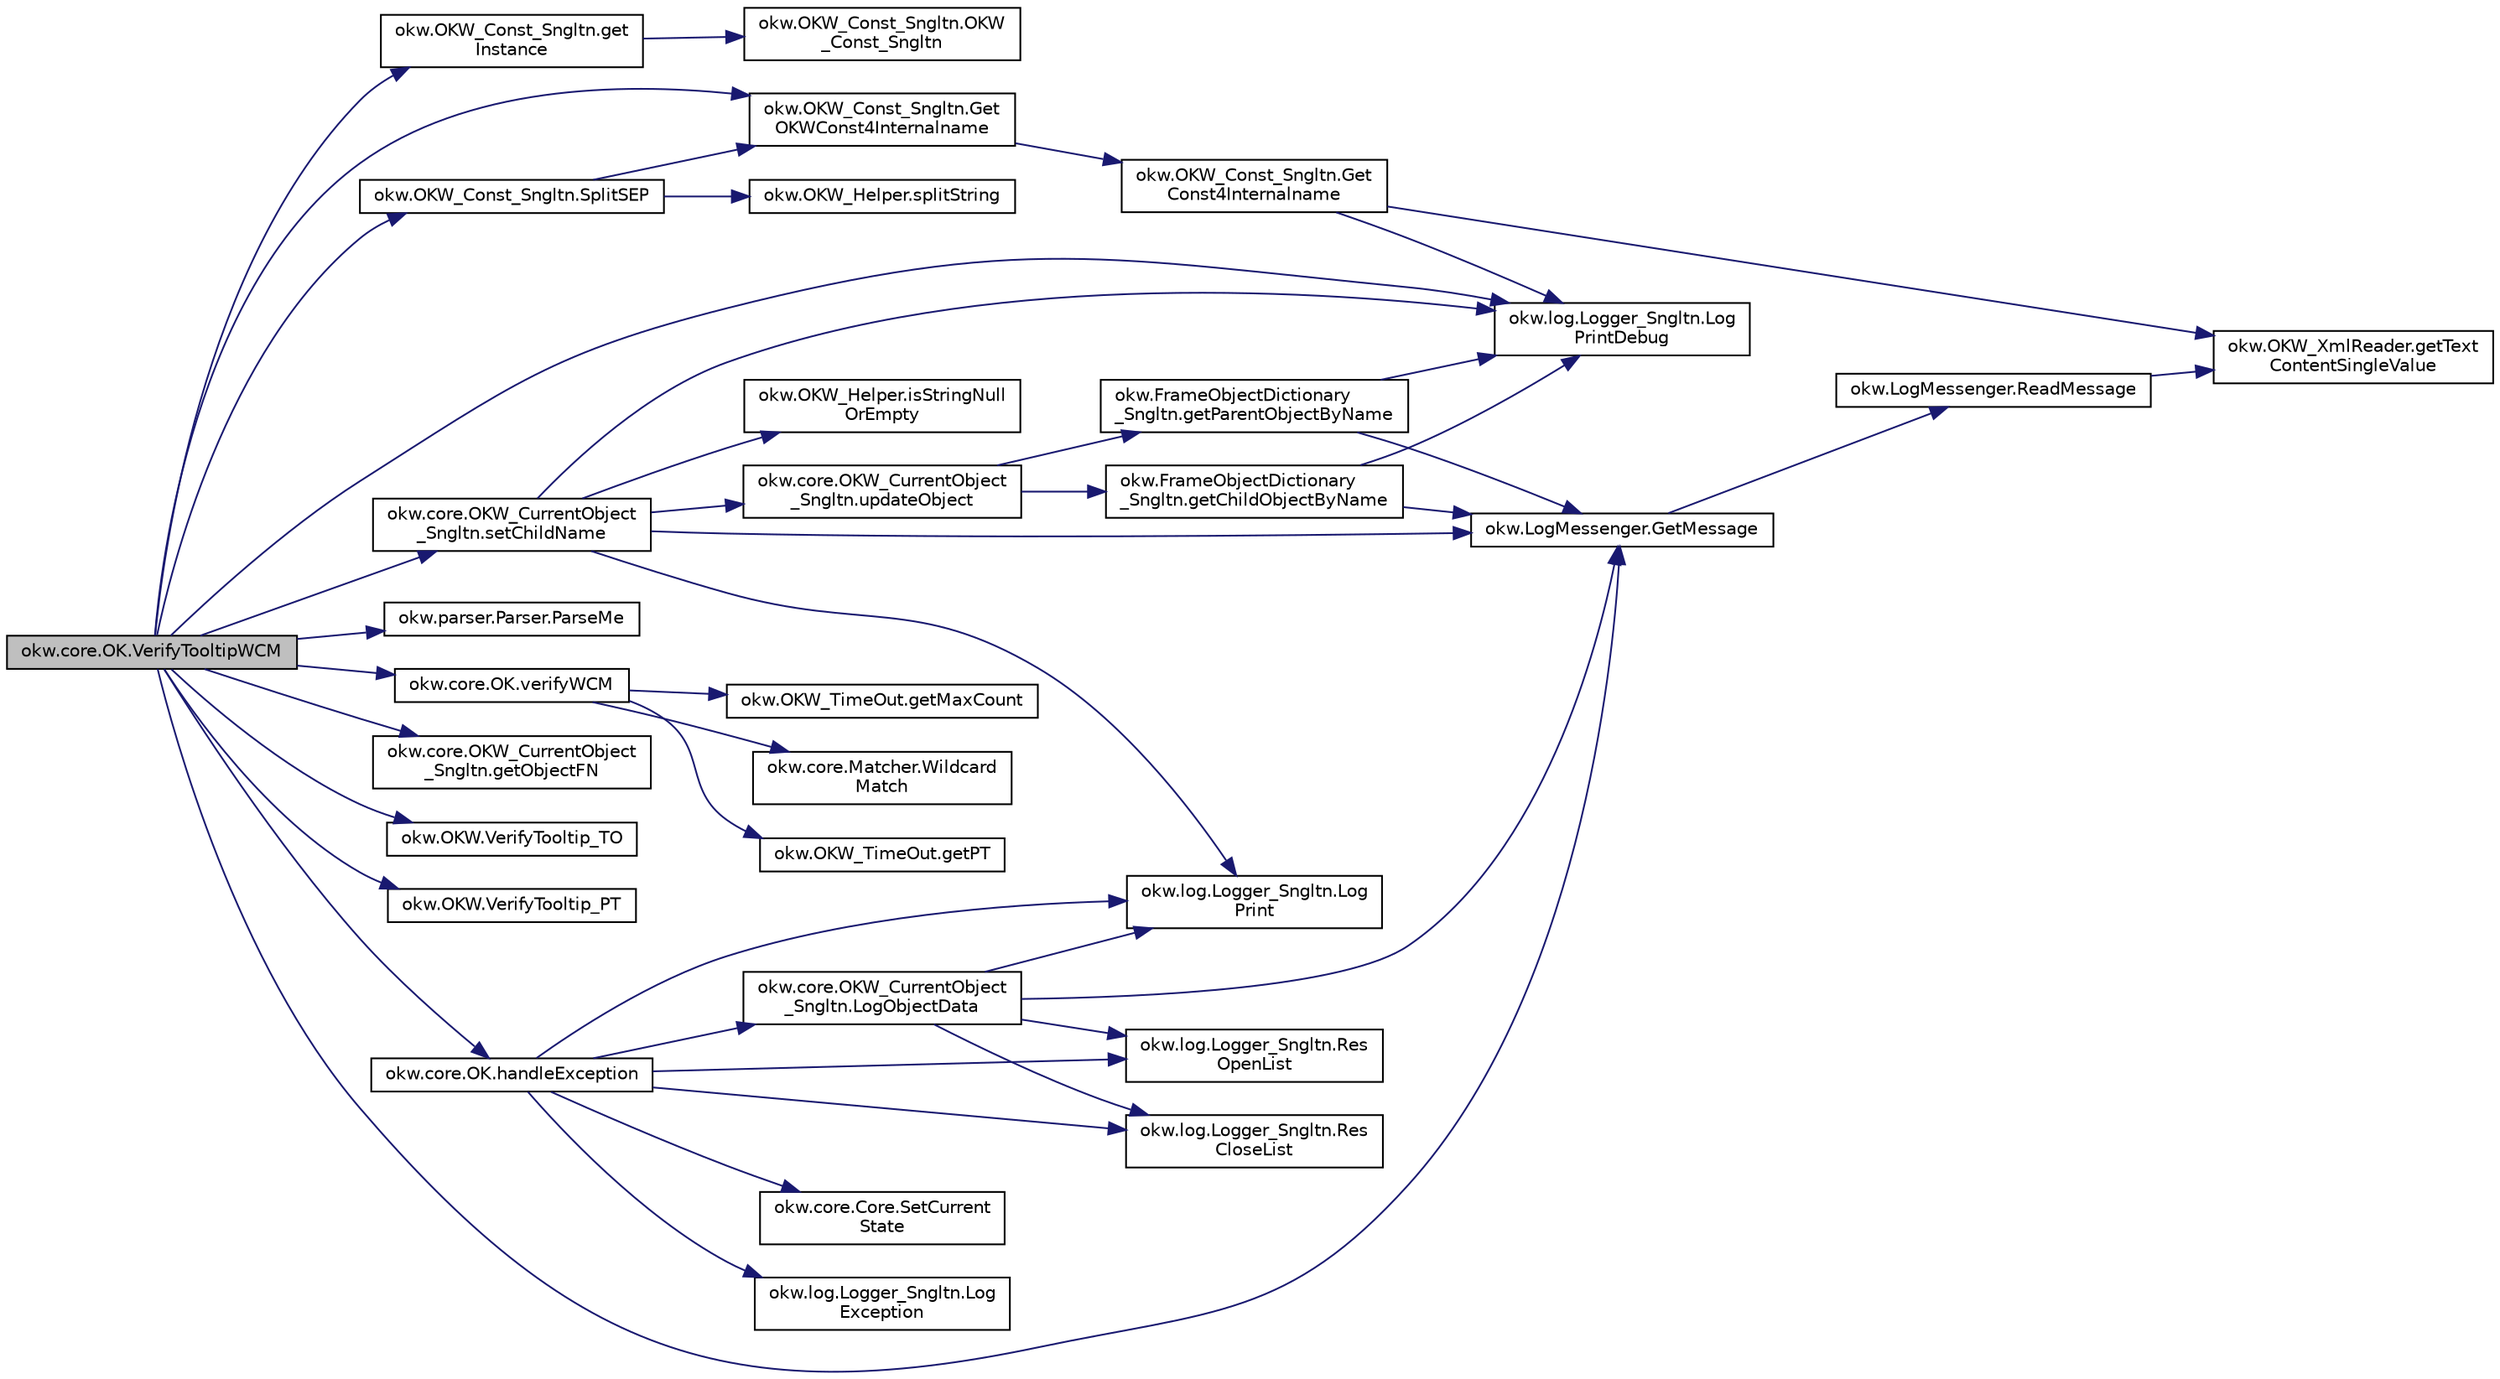 digraph "okw.core.OK.VerifyTooltipWCM"
{
 // INTERACTIVE_SVG=YES
 // LATEX_PDF_SIZE
  edge [fontname="Helvetica",fontsize="10",labelfontname="Helvetica",labelfontsize="10"];
  node [fontname="Helvetica",fontsize="10",shape=record];
  rankdir="LR";
  Node1709 [label="okw.core.OK.VerifyTooltipWCM",height=0.2,width=0.4,color="black", fillcolor="grey75", style="filled", fontcolor="black",tooltip="Prüft den Tooltip-Text eines Objektes (in den meisten Fällen ist dies der angezeigte Text)."];
  Node1709 -> Node1710 [color="midnightblue",fontsize="10",style="solid",fontname="Helvetica"];
  Node1710 [label="okw.OKW_Const_Sngltn.get\lInstance",height=0.2,width=0.4,color="black", fillcolor="white", style="filled",URL="$classokw_1_1_o_k_w___const___sngltn.html#afdb8f095b58cbd870dbb8eb353e3b0bf",tooltip="Holt die einzige Instanz dieser Klasse."];
  Node1710 -> Node1711 [color="midnightblue",fontsize="10",style="solid",fontname="Helvetica"];
  Node1711 [label="okw.OKW_Const_Sngltn.OKW\l_Const_Sngltn",height=0.2,width=0.4,color="black", fillcolor="white", style="filled",URL="$classokw_1_1_o_k_w___const___sngltn.html#a8404c43fc549df30d37c369c7d6e89ae",tooltip="Privater Konstruktor ohne Parameter im Entwurfsmuster Singelton initialisiert die Klasse OKW_Const."];
  Node1709 -> Node1712 [color="midnightblue",fontsize="10",style="solid",fontname="Helvetica"];
  Node1712 [label="okw.OKW_Const_Sngltn.Get\lOKWConst4Internalname",height=0.2,width=0.4,color="black", fillcolor="white", style="filled",URL="$classokw_1_1_o_k_w___const___sngltn.html#a02c05c79f7ea6e862a81a64ce23941fd",tooltip="Methode ermittelt für Internalname und der aktuell eingestellten Sprache den Wert für OKWConst."];
  Node1712 -> Node1713 [color="midnightblue",fontsize="10",style="solid",fontname="Helvetica"];
  Node1713 [label="okw.OKW_Const_Sngltn.Get\lConst4Internalname",height=0.2,width=0.4,color="black", fillcolor="white", style="filled",URL="$classokw_1_1_o_k_w___const___sngltn.html#a51cde06bf07e855ba4d69ff36b9a27f7",tooltip="Methode ermittelt für Internalname und der aktuell eingestellten Sprache den Wert für Const."];
  Node1713 -> Node1714 [color="midnightblue",fontsize="10",style="solid",fontname="Helvetica"];
  Node1714 [label="okw.log.Logger_Sngltn.Log\lPrintDebug",height=0.2,width=0.4,color="black", fillcolor="white", style="filled",URL="$classokw_1_1log_1_1_logger___sngltn.html#a313f97c79ba4662d9daaf7f537dd02f4",tooltip="Loggt eine Nachricht."];
  Node1713 -> Node1715 [color="midnightblue",fontsize="10",style="solid",fontname="Helvetica"];
  Node1715 [label="okw.OKW_XmlReader.getText\lContentSingleValue",height=0.2,width=0.4,color="black", fillcolor="white", style="filled",URL="$classokw_1_1_o_k_w___xml_reader.html#ab920b5335a2e1429c14cc5f8e79f39eb",tooltip="Lies den TextContent eines Tag."];
  Node1709 -> Node1714 [color="midnightblue",fontsize="10",style="solid",fontname="Helvetica"];
  Node1709 -> Node1716 [color="midnightblue",fontsize="10",style="solid",fontname="Helvetica"];
  Node1716 [label="okw.LogMessenger.GetMessage",height=0.2,width=0.4,color="black", fillcolor="white", style="filled",URL="$classokw_1_1_log_messenger.html#af225d1f037d47b3b085175c09d78bdd2",tooltip="Holt die Log-Meldung für MethodeNmae/Textkey ohne weitere Parameter."];
  Node1716 -> Node1717 [color="midnightblue",fontsize="10",style="solid",fontname="Helvetica"];
  Node1717 [label="okw.LogMessenger.ReadMessage",height=0.2,width=0.4,color="black", fillcolor="white", style="filled",URL="$classokw_1_1_log_messenger.html#a530cd6ab82ec82a04206a2e976ec06e3",tooltip="Interne Kernfunktion holt die Log-Meldung mit Platzhaltern aus der XML-Datei."];
  Node1717 -> Node1715 [color="midnightblue",fontsize="10",style="solid",fontname="Helvetica"];
  Node1709 -> Node1718 [color="midnightblue",fontsize="10",style="solid",fontname="Helvetica"];
  Node1718 [label="okw.OKW_Const_Sngltn.SplitSEP",height=0.2,width=0.4,color="black", fillcolor="white", style="filled",URL="$classokw_1_1_o_k_w___const___sngltn.html#a3851ae4f27e2ae512749767b86b3fc13",tooltip="Methode trennt einen String und wandelt diesen in einen ListString um."];
  Node1718 -> Node1719 [color="midnightblue",fontsize="10",style="solid",fontname="Helvetica"];
  Node1719 [label="okw.OKW_Helper.splitString",height=0.2,width=0.4,color="black", fillcolor="white", style="filled",URL="$classokw_1_1_o_k_w___helper.html#a268ba5b6db697acd241f3ebea12c4194",tooltip="Splittet einen String am angegebenen Separator auf."];
  Node1718 -> Node1712 [color="midnightblue",fontsize="10",style="solid",fontname="Helvetica"];
  Node1709 -> Node1720 [color="midnightblue",fontsize="10",style="solid",fontname="Helvetica"];
  Node1720 [label="okw.parser.Parser.ParseMe",height=0.2,width=0.4,color="black", fillcolor="white", style="filled",URL="$classokw_1_1parser_1_1_parser.html#a46afb901847316c744413ce473ecada3",tooltip="Parst einen _List&lt string&gt, ersetzt die Parser-Schlüsslewörter durch Werte."];
  Node1709 -> Node1721 [color="midnightblue",fontsize="10",style="solid",fontname="Helvetica"];
  Node1721 [label="okw.core.OKW_CurrentObject\l_Sngltn.setChildName",height=0.2,width=0.4,color="black", fillcolor="white", style="filled",URL="$classokw_1_1core_1_1_o_k_w___current_object___sngltn.html#a461fa1ff29f4bc4a9798707ea7b71849",tooltip="Setzt das Kindobjekt."];
  Node1721 -> Node1714 [color="midnightblue",fontsize="10",style="solid",fontname="Helvetica"];
  Node1721 -> Node1716 [color="midnightblue",fontsize="10",style="solid",fontname="Helvetica"];
  Node1721 -> Node1722 [color="midnightblue",fontsize="10",style="solid",fontname="Helvetica"];
  Node1722 [label="okw.OKW_Helper.isStringNull\lOrEmpty",height=0.2,width=0.4,color="black", fillcolor="white", style="filled",URL="$classokw_1_1_o_k_w___helper.html#a3a7ba0f42b29adf70574830688e72e4a",tooltip="Prüft ob der gegeben String fpsStrin null oder leer (\"\") ist."];
  Node1721 -> Node1723 [color="midnightblue",fontsize="10",style="solid",fontname="Helvetica"];
  Node1723 [label="okw.log.Logger_Sngltn.Log\lPrint",height=0.2,width=0.4,color="black", fillcolor="white", style="filled",URL="$classokw_1_1log_1_1_logger___sngltn.html#a8ebceaddd6cc6963ddb8e08c72ea808c",tooltip="LogPrint Function: Prints the values of expressions to the results file."];
  Node1721 -> Node1724 [color="midnightblue",fontsize="10",style="solid",fontname="Helvetica"];
  Node1724 [label="okw.core.OKW_CurrentObject\l_Sngltn.updateObject",height=0.2,width=0.4,color="black", fillcolor="white", style="filled",URL="$classokw_1_1core_1_1_o_k_w___current_object___sngltn.html#a51204f2563ba8defb737da6653705819",tooltip="Methode aktualisert zwei Werte:"];
  Node1724 -> Node1725 [color="midnightblue",fontsize="10",style="solid",fontname="Helvetica"];
  Node1725 [label="okw.FrameObjectDictionary\l_Sngltn.getParentObjectByName",height=0.2,width=0.4,color="black", fillcolor="white", style="filled",URL="$classokw_1_1_frame_object_dictionary___sngltn.html#aeec07d71cbebe71ec3ec4d27e86d6c5c",tooltip="Die Methode liefert das Frame-Object des gegebenen FN eines Fensterobjektes zurück."];
  Node1725 -> Node1714 [color="midnightblue",fontsize="10",style="solid",fontname="Helvetica"];
  Node1725 -> Node1716 [color="midnightblue",fontsize="10",style="solid",fontname="Helvetica"];
  Node1724 -> Node1726 [color="midnightblue",fontsize="10",style="solid",fontname="Helvetica"];
  Node1726 [label="okw.FrameObjectDictionary\l_Sngltn.getChildObjectByName",height=0.2,width=0.4,color="black", fillcolor="white", style="filled",URL="$classokw_1_1_frame_object_dictionary___sngltn.html#a0a71734828093357dfc88b5fa242e361",tooltip="Die Methode liefert das Objekt des gegebenen Kindobjekttests zurück."];
  Node1726 -> Node1714 [color="midnightblue",fontsize="10",style="solid",fontname="Helvetica"];
  Node1726 -> Node1716 [color="midnightblue",fontsize="10",style="solid",fontname="Helvetica"];
  Node1709 -> Node1727 [color="midnightblue",fontsize="10",style="solid",fontname="Helvetica"];
  Node1727 [label="okw.core.OKW_CurrentObject\l_Sngltn.getObjectFN",height=0.2,width=0.4,color="black", fillcolor="white", style="filled",URL="$classokw_1_1core_1_1_o_k_w___current_object___sngltn.html#a8a957bc040b9487a21adb41a52c56fd4",tooltip="Ermittelt den ObjektNamen des aktuellen Objektes."];
  Node1709 -> Node1728 [color="midnightblue",fontsize="10",style="solid",fontname="Helvetica"];
  Node1728 [label="okw.OKW.VerifyTooltip_TO",height=0.2,width=0.4,color="black", fillcolor="white", style="filled",URL="$interfaceokw_1_1_o_k_w.html#ab45cabaed3f88d3eb8a75482aab1bd23",tooltip="TimeOut in Sekunden [s] für das Schlüsselwort VerifyTooltip."];
  Node1709 -> Node1729 [color="midnightblue",fontsize="10",style="solid",fontname="Helvetica"];
  Node1729 [label="okw.OKW.VerifyTooltip_PT",height=0.2,width=0.4,color="black", fillcolor="white", style="filled",URL="$interfaceokw_1_1_o_k_w.html#a288e904782a66d08a9f2f0e93e7c73ba",tooltip="Polling Time in [ms] für das Schlüsselwort VerifyTooltip."];
  Node1709 -> Node1730 [color="midnightblue",fontsize="10",style="solid",fontname="Helvetica"];
  Node1730 [label="okw.core.OK.verifyWCM",height=0.2,width=0.4,color="black", fillcolor="white", style="filled",URL="$classokw_1_1core_1_1_o_k.html#a127f0328e514d1b9f8bc1a972269ecfc",tooltip=" "];
  Node1730 -> Node1731 [color="midnightblue",fontsize="10",style="solid",fontname="Helvetica"];
  Node1731 [label="okw.OKW_TimeOut.getMaxCount",height=0.2,width=0.4,color="black", fillcolor="white", style="filled",URL="$classokw_1_1_o_k_w___time_out.html#adf7b9cc33db065c1f284bb5db2227b51",tooltip="Anzahl der berechnetten Zyklen."];
  Node1730 -> Node1732 [color="midnightblue",fontsize="10",style="solid",fontname="Helvetica"];
  Node1732 [label="okw.core.Matcher.Wildcard\lMatch",height=0.2,width=0.4,color="black", fillcolor="white", style="filled",URL="$classokw_1_1core_1_1_matcher.html#a771af5fda0717ef20d2bc1866357eaa9",tooltip=" "];
  Node1730 -> Node1733 [color="midnightblue",fontsize="10",style="solid",fontname="Helvetica"];
  Node1733 [label="okw.OKW_TimeOut.getPT",height=0.2,width=0.4,color="black", fillcolor="white", style="filled",URL="$classokw_1_1_o_k_w___time_out.html#ab7142e5e6adc82f308a70177c71ced2c",tooltip="Wartezeit zwischen zwei Pollings in [ms]."];
  Node1709 -> Node1734 [color="midnightblue",fontsize="10",style="solid",fontname="Helvetica"];
  Node1734 [label="okw.core.OK.handleException",height=0.2,width=0.4,color="black", fillcolor="white", style="filled",URL="$classokw_1_1core_1_1_o_k.html#a5a6db6a457bcb71c893f5d4eb615b2b7",tooltip="Zentrale Exception-Behandlung."];
  Node1734 -> Node1723 [color="midnightblue",fontsize="10",style="solid",fontname="Helvetica"];
  Node1734 -> Node1735 [color="midnightblue",fontsize="10",style="solid",fontname="Helvetica"];
  Node1735 [label="okw.log.Logger_Sngltn.Log\lException",height=0.2,width=0.4,color="black", fillcolor="white", style="filled",URL="$classokw_1_1log_1_1_logger___sngltn.html#aa29d396a2b9df1ac57079d777c548181",tooltip="LogException Function: Logs a Script Exception to the results file."];
  Node1734 -> Node1736 [color="midnightblue",fontsize="10",style="solid",fontname="Helvetica"];
  Node1736 [label="okw.log.Logger_Sngltn.Res\lOpenList",height=0.2,width=0.4,color="black", fillcolor="white", style="filled",URL="$classokw_1_1log_1_1_logger___sngltn.html#ab4fc711bb4c754f251372ff3b14ab9c9",tooltip="Creates a new hierarchical level in the results file."];
  Node1734 -> Node1737 [color="midnightblue",fontsize="10",style="solid",fontname="Helvetica"];
  Node1737 [label="okw.log.Logger_Sngltn.Res\lCloseList",height=0.2,width=0.4,color="black", fillcolor="white", style="filled",URL="$classokw_1_1log_1_1_logger___sngltn.html#a9b54104f7e0b4c0a473877b19dfaed56",tooltip="Closes a hierarchical level in the results file that was opened with ResOpenList."];
  Node1734 -> Node1738 [color="midnightblue",fontsize="10",style="solid",fontname="Helvetica"];
  Node1738 [label="okw.core.OKW_CurrentObject\l_Sngltn.LogObjectData",height=0.2,width=0.4,color="black", fillcolor="white", style="filled",URL="$classokw_1_1core_1_1_o_k_w___current_object___sngltn.html#a01b48f2c86a2f91909143ee9063dfd86",tooltip="Methode gibt alle wichtigen Informationen zum aktuellen Objekt aus."];
  Node1738 -> Node1736 [color="midnightblue",fontsize="10",style="solid",fontname="Helvetica"];
  Node1738 -> Node1723 [color="midnightblue",fontsize="10",style="solid",fontname="Helvetica"];
  Node1738 -> Node1716 [color="midnightblue",fontsize="10",style="solid",fontname="Helvetica"];
  Node1738 -> Node1737 [color="midnightblue",fontsize="10",style="solid",fontname="Helvetica"];
  Node1734 -> Node1739 [color="midnightblue",fontsize="10",style="solid",fontname="Helvetica"];
  Node1739 [label="okw.core.Core.SetCurrent\lState",height=0.2,width=0.4,color="black", fillcolor="white", style="filled",URL="$classokw_1_1core_1_1_core.html#aafe6e3d88e810dabf350b37058d4af97",tooltip="Setter zum Setzen des aktuellen Zustandes."];
}
